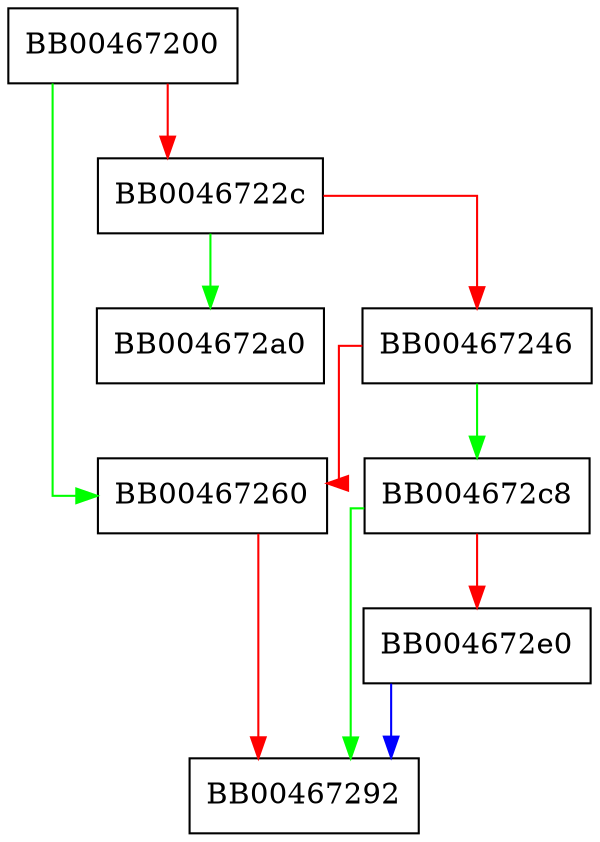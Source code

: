 digraph load_crl {
  node [shape="box"];
  graph [splines=ortho];
  BB00467200 -> BB00467260 [color="green"];
  BB00467200 -> BB0046722c [color="red"];
  BB0046722c -> BB004672a0 [color="green"];
  BB0046722c -> BB00467246 [color="red"];
  BB00467246 -> BB004672c8 [color="green"];
  BB00467246 -> BB00467260 [color="red"];
  BB00467260 -> BB00467292 [color="red"];
  BB004672c8 -> BB00467292 [color="green"];
  BB004672c8 -> BB004672e0 [color="red"];
  BB004672e0 -> BB00467292 [color="blue"];
}